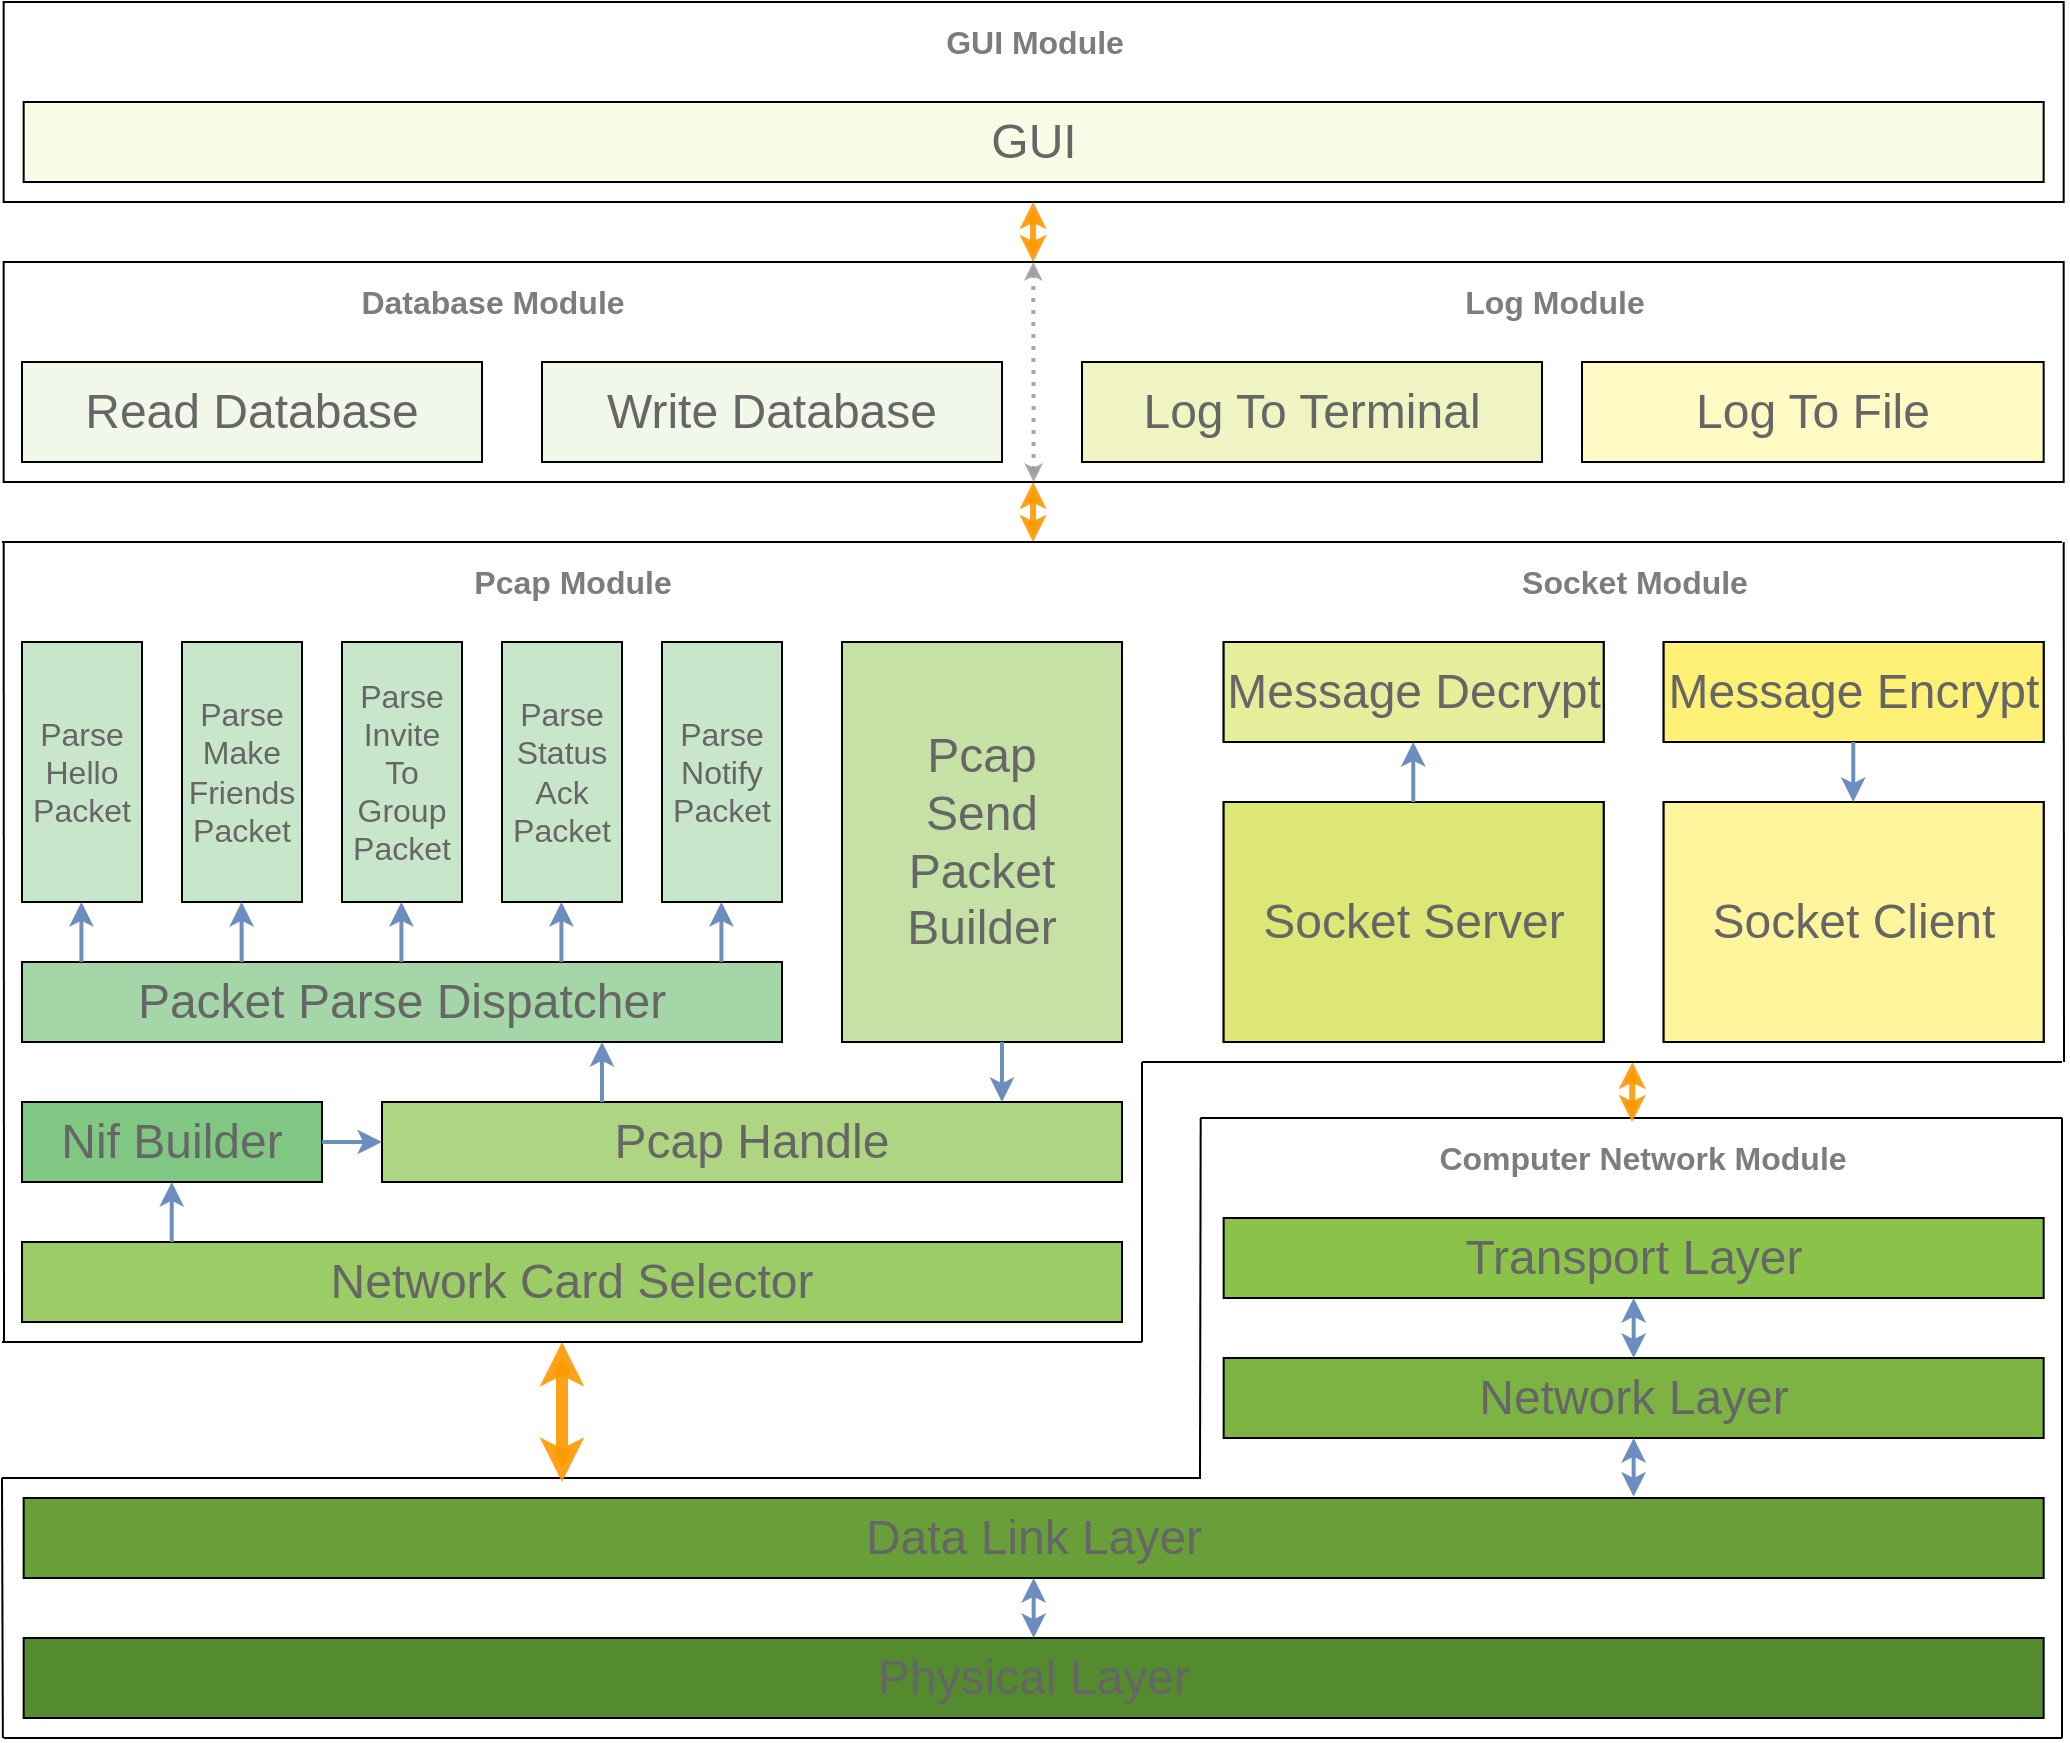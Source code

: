 <mxfile version="14.6.6" type="github">
  <diagram id="JCKB8MocDSN7x97dPDkK" name="Page-1">
    <mxGraphModel dx="865" dy="483" grid="1" gridSize="10" guides="1" tooltips="1" connect="1" arrows="1" fold="1" page="1" pageScale="1" pageWidth="1654" pageHeight="2336" math="0" shadow="0">
      <root>
        <mxCell id="0" />
        <mxCell id="1" parent="0" />
        <mxCell id="Dv_WCurl7W9lhUE-oqcY-136" value="" style="group" parent="1" vertex="1" connectable="0">
          <mxGeometry x="300.0" y="858" width="1030" height="310" as="geometry" />
        </mxCell>
        <mxCell id="Dv_WCurl7W9lhUE-oqcY-111" value="" style="group" parent="Dv_WCurl7W9lhUE-oqcY-136" vertex="1" connectable="0">
          <mxGeometry width="1030" height="310" as="geometry" />
        </mxCell>
        <mxCell id="Dv_WCurl7W9lhUE-oqcY-74" value="" style="endArrow=none;html=1;strokeWidth=1;" parent="Dv_WCurl7W9lhUE-oqcY-111" edge="1">
          <mxGeometry x="10.821" width="49.96" height="57.407" as="geometry">
            <mxPoint x="1030" y="310" as="sourcePoint" />
            <mxPoint x="0.829" y="310" as="targetPoint" />
          </mxGeometry>
        </mxCell>
        <mxCell id="Dv_WCurl7W9lhUE-oqcY-97" value="" style="endArrow=none;html=1;strokeWidth=1;" parent="Dv_WCurl7W9lhUE-oqcY-111" edge="1">
          <mxGeometry x="10.821" y="34.444" width="49.96" height="57.407" as="geometry">
            <mxPoint x="1030" y="310" as="sourcePoint" />
            <mxPoint x="1030" as="targetPoint" />
          </mxGeometry>
        </mxCell>
        <mxCell id="Dv_WCurl7W9lhUE-oqcY-98" value="" style="endArrow=none;html=1;strokeWidth=1;" parent="Dv_WCurl7W9lhUE-oqcY-111" edge="1">
          <mxGeometry x="-1019.179" y="195.185" width="49.96" height="57.407" as="geometry">
            <mxPoint x="0.43" y="310" as="sourcePoint" />
            <mxPoint x="5.684e-14" y="180" as="targetPoint" />
          </mxGeometry>
        </mxCell>
        <mxCell id="Dv_WCurl7W9lhUE-oqcY-99" value="" style="endArrow=none;html=1;strokeWidth=1;" parent="Dv_WCurl7W9lhUE-oqcY-111" edge="1">
          <mxGeometry x="-420.261" y="34.444" width="49.96" height="57.407" as="geometry">
            <mxPoint x="599" y="180" as="sourcePoint" />
            <mxPoint x="599.347" as="targetPoint" />
          </mxGeometry>
        </mxCell>
        <mxCell id="Dv_WCurl7W9lhUE-oqcY-106" value="" style="endArrow=none;html=1;strokeWidth=1;" parent="Dv_WCurl7W9lhUE-oqcY-111" edge="1">
          <mxGeometry x="9.991" y="-129.999" width="49.96" height="57.407" as="geometry">
            <mxPoint x="599.516" y="180.001" as="sourcePoint" />
            <mxPoint x="-0.001" y="180.001" as="targetPoint" />
          </mxGeometry>
        </mxCell>
        <mxCell id="Dv_WCurl7W9lhUE-oqcY-118" value="&lt;font style=&quot;font-size: 16px&quot; color=&quot;#7d7d7d&quot;&gt;&lt;b&gt;Computer Network Module&lt;/b&gt;&lt;/font&gt;" style="text;html=1;align=center;verticalAlign=middle;resizable=0;points=[];autosize=1;strokeColor=none;" parent="Dv_WCurl7W9lhUE-oqcY-111" vertex="1">
          <mxGeometry x="710" y="10" width="220" height="20" as="geometry" />
        </mxCell>
        <mxCell id="Dv_WCurl7W9lhUE-oqcY-96" value="" style="endArrow=none;html=1;strokeWidth=1;" parent="Dv_WCurl7W9lhUE-oqcY-111" edge="1">
          <mxGeometry x="610" y="-270" width="50" height="50" as="geometry">
            <mxPoint x="1030" as="sourcePoint" />
            <mxPoint x="599.17" as="targetPoint" />
          </mxGeometry>
        </mxCell>
        <mxCell id="Dv_WCurl7W9lhUE-oqcY-141" value="" style="endArrow=classic;startArrow=classic;html=1;shadow=0;startSize=3;endSize=3;targetPerimeterSpacing=0;strokeWidth=6;fillColor=#FFD966;opacity=90;strokeColor=#ff9800;" parent="Dv_WCurl7W9lhUE-oqcY-111" edge="1">
          <mxGeometry width="50" height="50" relative="1" as="geometry">
            <mxPoint x="280.0" y="182" as="sourcePoint" />
            <mxPoint x="280.0" y="112" as="targetPoint" />
          </mxGeometry>
        </mxCell>
        <mxCell id="Dv_WCurl7W9lhUE-oqcY-23" value="&lt;font color=&quot;#666666&quot;&gt;&lt;span style=&quot;font-size: 24px&quot;&gt;Data Link Layer&lt;/span&gt;&lt;/font&gt;" style="rounded=0;whiteSpace=wrap;html=1;strokeColor=#000000;strokeWidth=1;fillColor=#689f38;" parent="Dv_WCurl7W9lhUE-oqcY-136" vertex="1">
          <mxGeometry x="10.83" y="190" width="1010" height="40" as="geometry" />
        </mxCell>
        <mxCell id="Dv_WCurl7W9lhUE-oqcY-25" value="&lt;font color=&quot;#666666&quot;&gt;&lt;span style=&quot;font-size: 24px&quot;&gt;Physical Layer&lt;/span&gt;&lt;/font&gt;" style="rounded=0;whiteSpace=wrap;html=1;strokeColor=#000000;strokeWidth=1;fillColor=#558b2f;" parent="Dv_WCurl7W9lhUE-oqcY-136" vertex="1">
          <mxGeometry x="10.83" y="260" width="1010" height="40" as="geometry" />
        </mxCell>
        <mxCell id="Dv_WCurl7W9lhUE-oqcY-79" value="&lt;span style=&quot;color: rgb(102 , 102 , 102) ; font-size: 24px&quot;&gt;Transport Layer&lt;/span&gt;" style="rounded=0;whiteSpace=wrap;html=1;strokeColor=#000000;strokeWidth=1;fillColor=#8bc34a;" parent="Dv_WCurl7W9lhUE-oqcY-136" vertex="1">
          <mxGeometry x="610.83" y="50" width="410" height="40" as="geometry" />
        </mxCell>
        <mxCell id="Dv_WCurl7W9lhUE-oqcY-80" value="&lt;span style=&quot;color: rgb(102 , 102 , 102) ; font-size: 24px&quot;&gt;Network Layer&lt;/span&gt;" style="rounded=0;whiteSpace=wrap;html=1;strokeColor=#000000;strokeWidth=1;fillColor=#7cb342;" parent="Dv_WCurl7W9lhUE-oqcY-136" vertex="1">
          <mxGeometry x="610.83" y="120" width="410" height="40" as="geometry" />
        </mxCell>
        <mxCell id="Ce9Gu9uSPslVF8kowTiv-31" value="" style="endArrow=classic;html=1;strokeWidth=2;fillColor=#dae8fc;strokeColor=#6c8ebf;startArrow=classic;startFill=1;entryX=0.5;entryY=1;entryDx=0;entryDy=0;exitX=0.5;exitY=0;exitDx=0;exitDy=0;" edge="1" parent="Dv_WCurl7W9lhUE-oqcY-136" source="Dv_WCurl7W9lhUE-oqcY-80" target="Dv_WCurl7W9lhUE-oqcY-79">
          <mxGeometry x="460.25" y="-88" width="50" height="50" as="geometry">
            <mxPoint x="819.96" y="122" as="sourcePoint" />
            <mxPoint x="819.96" y="92" as="targetPoint" />
          </mxGeometry>
        </mxCell>
        <mxCell id="Ce9Gu9uSPslVF8kowTiv-32" value="" style="endArrow=classic;html=1;strokeWidth=2;fillColor=#dae8fc;strokeColor=#6c8ebf;startArrow=classic;startFill=1;exitX=0.797;exitY=-0.016;exitDx=0;exitDy=0;exitPerimeter=0;entryX=0.5;entryY=1;entryDx=0;entryDy=0;" edge="1" parent="Dv_WCurl7W9lhUE-oqcY-136" source="Dv_WCurl7W9lhUE-oqcY-23" target="Dv_WCurl7W9lhUE-oqcY-80">
          <mxGeometry x="160.08" y="-874.32" width="50" height="50" as="geometry">
            <mxPoint x="819.76" y="191.92" as="sourcePoint" />
            <mxPoint x="820" y="160" as="targetPoint" />
          </mxGeometry>
        </mxCell>
        <mxCell id="Ce9Gu9uSPslVF8kowTiv-33" value="" style="endArrow=classic;html=1;strokeWidth=2;fillColor=#dae8fc;strokeColor=#6c8ebf;startArrow=classic;startFill=1;entryX=0.5;entryY=1;entryDx=0;entryDy=0;exitX=0.5;exitY=0;exitDx=0;exitDy=0;" edge="1" parent="Dv_WCurl7W9lhUE-oqcY-136" source="Dv_WCurl7W9lhUE-oqcY-25" target="Dv_WCurl7W9lhUE-oqcY-23">
          <mxGeometry x="-144.73" y="-806.32" width="50" height="50" as="geometry">
            <mxPoint x="514.95" y="259.92" as="sourcePoint" />
            <mxPoint x="514.95" y="230.0" as="targetPoint" />
          </mxGeometry>
        </mxCell>
        <mxCell id="Dv_WCurl7W9lhUE-oqcY-94" value="" style="group" parent="1" vertex="1" connectable="0">
          <mxGeometry x="300.83" y="300" width="1030" height="100" as="geometry" />
        </mxCell>
        <mxCell id="Dv_WCurl7W9lhUE-oqcY-93" value="" style="rounded=0;whiteSpace=wrap;html=1;strokeColor=#000000;strokeWidth=1;fillColor=none;gradientColor=none;" parent="Dv_WCurl7W9lhUE-oqcY-94" vertex="1">
          <mxGeometry width="1030" height="100" as="geometry" />
        </mxCell>
        <mxCell id="Dv_WCurl7W9lhUE-oqcY-41" value="&lt;font color=&quot;#666666&quot;&gt;&lt;span style=&quot;font-size: 24px&quot;&gt;GUI&lt;/span&gt;&lt;/font&gt;" style="rounded=0;whiteSpace=wrap;html=1;strokeColor=#000000;fillColor=#f9fbe7;" parent="Dv_WCurl7W9lhUE-oqcY-94" vertex="1">
          <mxGeometry x="10" y="50" width="1010" height="40" as="geometry" />
        </mxCell>
        <mxCell id="Dv_WCurl7W9lhUE-oqcY-123" value="&lt;font style=&quot;font-size: 16px&quot; color=&quot;#7d7d7d&quot;&gt;&lt;b&gt;GUI Module&lt;/b&gt;&lt;/font&gt;" style="text;html=1;align=center;verticalAlign=middle;resizable=0;points=[];autosize=1;strokeColor=none;" parent="Dv_WCurl7W9lhUE-oqcY-94" vertex="1">
          <mxGeometry x="465.0" y="10" width="100" height="20" as="geometry" />
        </mxCell>
        <mxCell id="Dv_WCurl7W9lhUE-oqcY-142" value="" style="endArrow=classic;startArrow=classic;html=1;shadow=0;startSize=4;endSize=4;targetPerimeterSpacing=0;strokeWidth=3;fillColor=#FFD966;opacity=90;entryX=0.5;entryY=1;entryDx=0;entryDy=0;strokeColor=#ff9800;" parent="1" edge="1">
          <mxGeometry width="50" height="50" relative="1" as="geometry">
            <mxPoint x="1115" y="860" as="sourcePoint" />
            <mxPoint x="1115.24" y="830.0" as="targetPoint" />
          </mxGeometry>
        </mxCell>
        <mxCell id="Dv_WCurl7W9lhUE-oqcY-147" value="" style="endArrow=classic;startArrow=classic;html=1;shadow=0;startSize=4;endSize=4;targetPerimeterSpacing=0;strokeWidth=3;fillColor=#FFD966;opacity=90;entryX=0.018;entryY=1.031;entryDx=0;entryDy=0;entryPerimeter=0;strokeColor=#ff9800;" parent="1" edge="1">
          <mxGeometry width="50" height="50" relative="1" as="geometry">
            <mxPoint x="815.54" y="430" as="sourcePoint" />
            <mxPoint x="815.54" y="400" as="targetPoint" />
          </mxGeometry>
        </mxCell>
        <mxCell id="Dv_WCurl7W9lhUE-oqcY-145" value="" style="endArrow=classic;startArrow=classic;html=1;shadow=0;startSize=4;endSize=4;targetPerimeterSpacing=0;strokeWidth=3;fillColor=#FFD966;opacity=90;entryX=0.018;entryY=1.031;entryDx=0;entryDy=0;entryPerimeter=0;strokeColor=#ff9800;" parent="1" edge="1">
          <mxGeometry width="50" height="50" relative="1" as="geometry">
            <mxPoint x="815.54" y="570" as="sourcePoint" />
            <mxPoint x="815.54" y="540.0" as="targetPoint" />
          </mxGeometry>
        </mxCell>
        <mxCell id="Dv_WCurl7W9lhUE-oqcY-28" value="&lt;font color=&quot;#666666&quot;&gt;&lt;span style=&quot;font-size: 24px&quot;&gt;Socket Server&lt;/span&gt;&lt;/font&gt;" style="rounded=0;whiteSpace=wrap;html=1;strokeColor=#000000;strokeWidth=1;fillColor=#dce775;" parent="1" vertex="1">
          <mxGeometry x="910.83" y="700" width="190" height="120" as="geometry" />
        </mxCell>
        <mxCell id="Dv_WCurl7W9lhUE-oqcY-30" value="&lt;span style=&quot;color: rgb(102 , 102 , 102) ; font-size: 24px&quot;&gt;Socket Client&lt;/span&gt;" style="rounded=0;whiteSpace=wrap;html=1;strokeColor=#000000;strokeWidth=1;fillColor=#fff59d;" parent="1" vertex="1">
          <mxGeometry x="1130.83" y="700" width="190" height="120" as="geometry" />
        </mxCell>
        <mxCell id="Dv_WCurl7W9lhUE-oqcY-31" value="&lt;span style=&quot;color: rgb(102 , 102 , 102) ; font-size: 24px&quot;&gt;Message Decrypt&lt;/span&gt;" style="rounded=0;whiteSpace=wrap;html=1;strokeColor=#000000;strokeWidth=1;fillColor=#e6ee9c;" parent="1" vertex="1">
          <mxGeometry x="910.83" y="620" width="190" height="50" as="geometry" />
        </mxCell>
        <mxCell id="Dv_WCurl7W9lhUE-oqcY-32" value="&lt;span style=&quot;color: rgb(102 , 102 , 102) ; font-size: 24px&quot;&gt;Message Encrypt&lt;/span&gt;" style="rounded=0;whiteSpace=wrap;html=1;strokeColor=#000000;strokeWidth=1;fillColor=#fff176;" parent="1" vertex="1">
          <mxGeometry x="1130.83" y="620" width="190" height="50" as="geometry" />
        </mxCell>
        <mxCell id="Dv_WCurl7W9lhUE-oqcY-10" value="&lt;font style=&quot;font-size: 24px&quot; color=&quot;#666666&quot;&gt;Nif Builder&lt;/font&gt;" style="rounded=0;whiteSpace=wrap;html=1;strokeWidth=1;fillColor=#81c784;" parent="1" vertex="1">
          <mxGeometry x="310" y="850" width="150" height="40" as="geometry" />
        </mxCell>
        <mxCell id="Dv_WCurl7W9lhUE-oqcY-11" value="&lt;font color=&quot;#666666&quot;&gt;&lt;span style=&quot;font-size: 24px&quot;&gt;Pcap Handle&lt;/span&gt;&lt;/font&gt;" style="rounded=0;whiteSpace=wrap;html=1;strokeWidth=1;fillColor=#aed581;" parent="1" vertex="1">
          <mxGeometry x="490" y="850" width="370" height="40" as="geometry" />
        </mxCell>
        <mxCell id="Dv_WCurl7W9lhUE-oqcY-16" value="&lt;font color=&quot;#666666&quot;&gt;&lt;span style=&quot;font-size: 24px&quot;&gt;Packet Parse Dispatcher&lt;/span&gt;&lt;/font&gt;" style="rounded=0;whiteSpace=wrap;html=1;strokeColor=#000000;strokeWidth=1;fillColor=#a5d6a7;" parent="1" vertex="1">
          <mxGeometry x="310" y="780" width="380" height="40" as="geometry" />
        </mxCell>
        <mxCell id="Dv_WCurl7W9lhUE-oqcY-17" value="&lt;span style=&quot;color: rgb(102 , 102 , 102) ; font-size: 24px&quot;&gt;Pcap&lt;br&gt;Send&lt;br&gt;Packet&lt;br&gt;Builder&lt;br&gt;&lt;/span&gt;" style="rounded=0;whiteSpace=wrap;html=1;strokeColor=#000000;strokeWidth=1;fillColor=#c5e1a5;" parent="1" vertex="1">
          <mxGeometry x="720" y="620" width="140" height="200" as="geometry" />
        </mxCell>
        <mxCell id="Dv_WCurl7W9lhUE-oqcY-18" value="&lt;span style=&quot;color: rgb(102 , 102 , 102) ; font-size: 16px&quot;&gt;Parse&lt;br&gt;Hello&lt;br&gt;Packet&lt;br&gt;&lt;/span&gt;" style="rounded=0;whiteSpace=wrap;html=1;strokeColor=#000000;strokeWidth=1;fillColor=#c8e6c9;" parent="1" vertex="1">
          <mxGeometry x="310" y="620" width="60" height="130" as="geometry" />
        </mxCell>
        <mxCell id="Dv_WCurl7W9lhUE-oqcY-19" value="&lt;span style=&quot;color: rgb(102 , 102 , 102) ; font-size: 16px&quot;&gt;Parse&lt;/span&gt;&lt;br style=&quot;color: rgb(102 , 102 , 102) ; font-size: 16px&quot;&gt;&lt;font color=&quot;#666666&quot;&gt;&lt;span style=&quot;font-size: 16px&quot;&gt;Make&lt;br&gt;Friends&lt;/span&gt;&lt;/font&gt;&lt;br style=&quot;color: rgb(102 , 102 , 102) ; font-size: 16px&quot;&gt;&lt;span style=&quot;color: rgb(102 , 102 , 102) ; font-size: 16px&quot;&gt;Packet&lt;/span&gt;" style="rounded=0;whiteSpace=wrap;html=1;strokeColor=#000000;strokeWidth=1;fillColor=#c8e6c9;" parent="1" vertex="1">
          <mxGeometry x="390" y="620" width="60" height="130" as="geometry" />
        </mxCell>
        <mxCell id="Dv_WCurl7W9lhUE-oqcY-20" value="&lt;span style=&quot;color: rgb(102 , 102 , 102) ; font-size: 16px&quot;&gt;Parse&lt;/span&gt;&lt;br style=&quot;color: rgb(102 , 102 , 102) ; font-size: 16px&quot;&gt;&lt;span style=&quot;color: rgb(102 , 102 , 102) ; font-size: 16px&quot;&gt;Invite&lt;br&gt;&lt;/span&gt;&lt;span style=&quot;color: rgb(102 , 102 , 102) ; font-size: 16px&quot;&gt;To&lt;br&gt;&lt;/span&gt;&lt;font color=&quot;#666666&quot;&gt;&lt;span style=&quot;font-size: 16px&quot;&gt;Group&lt;/span&gt;&lt;/font&gt;&lt;br style=&quot;color: rgb(102 , 102 , 102) ; font-size: 16px&quot;&gt;&lt;span style=&quot;color: rgb(102 , 102 , 102) ; font-size: 16px&quot;&gt;Packet&lt;/span&gt;" style="rounded=0;whiteSpace=wrap;html=1;strokeColor=#000000;strokeWidth=1;fillColor=#c8e6c9;" parent="1" vertex="1">
          <mxGeometry x="470" y="620" width="60" height="130" as="geometry" />
        </mxCell>
        <mxCell id="Dv_WCurl7W9lhUE-oqcY-21" value="&lt;span style=&quot;color: rgb(102 , 102 , 102) ; font-size: 16px&quot;&gt;Parse&lt;/span&gt;&lt;br style=&quot;color: rgb(102 , 102 , 102) ; font-size: 16px&quot;&gt;&lt;span style=&quot;color: rgb(102 , 102 , 102) ; font-size: 16px&quot;&gt;Status&lt;br&gt;&lt;/span&gt;&lt;font color=&quot;#666666&quot;&gt;&lt;span style=&quot;font-size: 16px&quot;&gt;Ack&lt;/span&gt;&lt;/font&gt;&lt;br style=&quot;color: rgb(102 , 102 , 102) ; font-size: 16px&quot;&gt;&lt;span style=&quot;color: rgb(102 , 102 , 102) ; font-size: 16px&quot;&gt;Packet&lt;/span&gt;" style="rounded=0;whiteSpace=wrap;html=1;strokeColor=#000000;strokeWidth=1;fillColor=#c8e6c9;" parent="1" vertex="1">
          <mxGeometry x="550" y="620" width="60" height="130" as="geometry" />
        </mxCell>
        <mxCell id="Dv_WCurl7W9lhUE-oqcY-22" value="&lt;span style=&quot;color: rgb(102 , 102 , 102) ; font-size: 16px&quot;&gt;Parse&lt;/span&gt;&lt;br style=&quot;color: rgb(102 , 102 , 102) ; font-size: 16px&quot;&gt;&lt;font color=&quot;#666666&quot;&gt;&lt;span style=&quot;font-size: 16px&quot;&gt;Notify&lt;/span&gt;&lt;/font&gt;&lt;br style=&quot;color: rgb(102 , 102 , 102) ; font-size: 16px&quot;&gt;&lt;span style=&quot;color: rgb(102 , 102 , 102) ; font-size: 16px&quot;&gt;Packet&lt;/span&gt;" style="rounded=0;whiteSpace=wrap;html=1;strokeColor=#000000;strokeWidth=1;fillColor=#c8e6c9;" parent="1" vertex="1">
          <mxGeometry x="630" y="620" width="60" height="130" as="geometry" />
        </mxCell>
        <mxCell id="Dv_WCurl7W9lhUE-oqcY-9" value="&lt;font style=&quot;font-size: 24px&quot; color=&quot;#666666&quot;&gt;Network Card Selector&lt;/font&gt;" style="rounded=0;whiteSpace=wrap;html=1;strokeWidth=1;fillColor=#9ccc65;" parent="1" vertex="1">
          <mxGeometry x="310" y="920" width="550" height="40" as="geometry" />
        </mxCell>
        <mxCell id="Dv_WCurl7W9lhUE-oqcY-119" value="&lt;font style=&quot;font-size: 16px&quot; color=&quot;#7d7d7d&quot;&gt;&lt;b&gt;Pcap Module&lt;/b&gt;&lt;/font&gt;" style="text;html=1;align=center;verticalAlign=middle;resizable=0;points=[];autosize=1;strokeColor=none;" parent="1" vertex="1">
          <mxGeometry x="530" y="580" width="110" height="20" as="geometry" />
        </mxCell>
        <mxCell id="Ce9Gu9uSPslVF8kowTiv-1" value="" style="endArrow=classic;html=1;strokeWidth=2;fillColor=#dae8fc;strokeColor=#6c8ebf;" edge="1" parent="1">
          <mxGeometry x="300" y="570" width="50" height="50" as="geometry">
            <mxPoint x="384.86" y="920" as="sourcePoint" />
            <mxPoint x="384.86" y="890" as="targetPoint" />
          </mxGeometry>
        </mxCell>
        <mxCell id="Ce9Gu9uSPslVF8kowTiv-2" value="" style="endArrow=classic;html=1;strokeWidth=2;fillColor=#dae8fc;strokeColor=#6c8ebf;entryX=0;entryY=0.5;entryDx=0;entryDy=0;exitX=1;exitY=0.5;exitDx=0;exitDy=0;" edge="1" parent="1" source="Dv_WCurl7W9lhUE-oqcY-10" target="Dv_WCurl7W9lhUE-oqcY-11">
          <mxGeometry x="300" y="570" width="50" height="50" as="geometry">
            <mxPoint x="470" y="900" as="sourcePoint" />
            <mxPoint x="470" y="870" as="targetPoint" />
          </mxGeometry>
        </mxCell>
        <mxCell id="Ce9Gu9uSPslVF8kowTiv-3" value="" style="endArrow=classic;html=1;strokeWidth=2;fillColor=#dae8fc;strokeColor=#6c8ebf;" edge="1" parent="1">
          <mxGeometry x="300" y="570" width="50" height="50" as="geometry">
            <mxPoint x="600.0" y="850" as="sourcePoint" />
            <mxPoint x="600.0" y="820" as="targetPoint" />
          </mxGeometry>
        </mxCell>
        <mxCell id="Ce9Gu9uSPslVF8kowTiv-4" value="" style="endArrow=classic;html=1;strokeWidth=2;fillColor=#dae8fc;strokeColor=#6c8ebf;" edge="1" parent="1">
          <mxGeometry x="300" y="570" width="50" height="50" as="geometry">
            <mxPoint x="419.8" y="780" as="sourcePoint" />
            <mxPoint x="419.8" y="750" as="targetPoint" />
          </mxGeometry>
        </mxCell>
        <mxCell id="Ce9Gu9uSPslVF8kowTiv-5" value="" style="endArrow=classic;html=1;strokeWidth=2;fillColor=#dae8fc;strokeColor=#6c8ebf;" edge="1" parent="1">
          <mxGeometry x="300" y="570" width="50" height="50" as="geometry">
            <mxPoint x="339.71" y="780" as="sourcePoint" />
            <mxPoint x="339.71" y="750" as="targetPoint" />
          </mxGeometry>
        </mxCell>
        <mxCell id="Ce9Gu9uSPslVF8kowTiv-6" value="" style="endArrow=classic;html=1;strokeWidth=2;fillColor=#dae8fc;strokeColor=#6c8ebf;" edge="1" parent="1">
          <mxGeometry x="300" y="570" width="50" height="50" as="geometry">
            <mxPoint x="499.71" y="780" as="sourcePoint" />
            <mxPoint x="499.71" y="750" as="targetPoint" />
          </mxGeometry>
        </mxCell>
        <mxCell id="Ce9Gu9uSPslVF8kowTiv-7" value="" style="endArrow=classic;html=1;strokeWidth=2;fillColor=#dae8fc;strokeColor=#6c8ebf;" edge="1" parent="1">
          <mxGeometry x="300" y="570" width="50" height="50" as="geometry">
            <mxPoint x="579.71" y="780" as="sourcePoint" />
            <mxPoint x="579.71" y="750" as="targetPoint" />
          </mxGeometry>
        </mxCell>
        <mxCell id="Ce9Gu9uSPslVF8kowTiv-8" value="" style="endArrow=classic;html=1;strokeWidth=2;fillColor=#dae8fc;strokeColor=#6c8ebf;" edge="1" parent="1">
          <mxGeometry x="300" y="570" width="50" height="50" as="geometry">
            <mxPoint x="659.71" y="780" as="sourcePoint" />
            <mxPoint x="659.71" y="750" as="targetPoint" />
          </mxGeometry>
        </mxCell>
        <mxCell id="Ce9Gu9uSPslVF8kowTiv-9" value="" style="endArrow=none;html=1;strokeWidth=2;fillColor=#dae8fc;strokeColor=#6c8ebf;endFill=0;startArrow=classic;startFill=1;" edge="1" parent="1">
          <mxGeometry x="300" y="570" width="50" height="50" as="geometry">
            <mxPoint x="800.0" y="850" as="sourcePoint" />
            <mxPoint x="800.0" y="820" as="targetPoint" />
          </mxGeometry>
        </mxCell>
        <mxCell id="Dv_WCurl7W9lhUE-oqcY-120" value="&lt;font style=&quot;font-size: 16px&quot; color=&quot;#7d7d7d&quot;&gt;&lt;b&gt;Socket Module&lt;/b&gt;&lt;/font&gt;" style="text;html=1;align=center;verticalAlign=middle;resizable=0;points=[];autosize=1;strokeColor=none;" parent="1" vertex="1">
          <mxGeometry x="1050.83" y="580" width="130" height="20" as="geometry" />
        </mxCell>
        <mxCell id="Ce9Gu9uSPslVF8kowTiv-10" value="&lt;span style=&quot;color: rgb(102 , 102 , 102) ; font-size: 24px&quot;&gt;Socket Client&lt;/span&gt;" style="rounded=0;whiteSpace=wrap;html=1;strokeColor=#000000;strokeWidth=1;fillColor=#fff59d;" vertex="1" parent="1">
          <mxGeometry x="1130.83" y="700" width="190" height="120" as="geometry" />
        </mxCell>
        <mxCell id="Ce9Gu9uSPslVF8kowTiv-11" value="&lt;span style=&quot;color: rgb(102 , 102 , 102) ; font-size: 24px&quot;&gt;Message Encrypt&lt;/span&gt;" style="rounded=0;whiteSpace=wrap;html=1;strokeColor=#000000;strokeWidth=1;fillColor=#fff176;" vertex="1" parent="1">
          <mxGeometry x="1130.83" y="620" width="190" height="50" as="geometry" />
        </mxCell>
        <mxCell id="Ce9Gu9uSPslVF8kowTiv-12" value="&lt;span style=&quot;color: rgb(102 , 102 , 102) ; font-size: 24px&quot;&gt;Message Decrypt&lt;/span&gt;" style="rounded=0;whiteSpace=wrap;html=1;strokeColor=#000000;strokeWidth=1;fillColor=#e6ee9c;" vertex="1" parent="1">
          <mxGeometry x="910.83" y="620" width="190" height="50" as="geometry" />
        </mxCell>
        <mxCell id="Ce9Gu9uSPslVF8kowTiv-13" value="&lt;font color=&quot;#666666&quot;&gt;&lt;span style=&quot;font-size: 24px&quot;&gt;Socket Server&lt;/span&gt;&lt;/font&gt;" style="rounded=0;whiteSpace=wrap;html=1;strokeColor=#000000;strokeWidth=1;fillColor=#dce775;" vertex="1" parent="1">
          <mxGeometry x="910.83" y="700" width="190" height="120" as="geometry" />
        </mxCell>
        <mxCell id="Ce9Gu9uSPslVF8kowTiv-19" value="" style="endArrow=none;html=1;strokeWidth=1;" edge="1" parent="1">
          <mxGeometry width="50" height="50" relative="1" as="geometry">
            <mxPoint x="301" y="970" as="sourcePoint" />
            <mxPoint x="300.83" y="570" as="targetPoint" />
          </mxGeometry>
        </mxCell>
        <mxCell id="Ce9Gu9uSPslVF8kowTiv-21" value="" style="endArrow=none;html=1;strokeWidth=1;" edge="1" parent="1">
          <mxGeometry width="50" height="50" relative="1" as="geometry">
            <mxPoint x="1331" y="830" as="sourcePoint" />
            <mxPoint x="1330.83" y="570" as="targetPoint" />
          </mxGeometry>
        </mxCell>
        <mxCell id="Ce9Gu9uSPslVF8kowTiv-22" value="" style="endArrow=none;html=1;strokeWidth=1;" edge="1" parent="1">
          <mxGeometry width="50" height="50" relative="1" as="geometry">
            <mxPoint x="300" y="570" as="sourcePoint" />
            <mxPoint x="1330" y="570" as="targetPoint" />
          </mxGeometry>
        </mxCell>
        <mxCell id="Ce9Gu9uSPslVF8kowTiv-23" value="" style="endArrow=none;html=1;strokeWidth=1;" edge="1" parent="1">
          <mxGeometry width="50" height="50" relative="1" as="geometry">
            <mxPoint x="870" y="970" as="sourcePoint" />
            <mxPoint x="300" y="970" as="targetPoint" />
          </mxGeometry>
        </mxCell>
        <mxCell id="Ce9Gu9uSPslVF8kowTiv-25" value="" style="endArrow=none;html=1;strokeWidth=1;" edge="1" parent="1">
          <mxGeometry width="50" height="50" relative="1" as="geometry">
            <mxPoint x="870" y="970" as="sourcePoint" />
            <mxPoint x="870" y="830" as="targetPoint" />
          </mxGeometry>
        </mxCell>
        <mxCell id="Ce9Gu9uSPslVF8kowTiv-26" value="" style="endArrow=none;html=1;strokeWidth=1;" edge="1" parent="1">
          <mxGeometry width="50" height="50" relative="1" as="geometry">
            <mxPoint x="870" y="830" as="sourcePoint" />
            <mxPoint x="1330" y="830" as="targetPoint" />
          </mxGeometry>
        </mxCell>
        <mxCell id="Ce9Gu9uSPslVF8kowTiv-15" value="" style="rounded=0;whiteSpace=wrap;html=1;fillColor=none;" vertex="1" parent="1">
          <mxGeometry x="300.83" y="430" width="1030" height="110" as="geometry" />
        </mxCell>
        <mxCell id="Dv_WCurl7W9lhUE-oqcY-36" value="&lt;font color=&quot;#666666&quot;&gt;&lt;span style=&quot;font-size: 24px&quot;&gt;Read Database&lt;/span&gt;&lt;/font&gt;" style="rounded=0;whiteSpace=wrap;html=1;strokeColor=#000000;fillColor=#f1f8e9;" parent="1" vertex="1">
          <mxGeometry x="310" y="480" width="230" height="50" as="geometry" />
        </mxCell>
        <mxCell id="Dv_WCurl7W9lhUE-oqcY-37" value="&lt;font color=&quot;#666666&quot;&gt;&lt;span style=&quot;font-size: 24px&quot;&gt;Write Database&lt;/span&gt;&lt;/font&gt;" style="rounded=0;whiteSpace=wrap;html=1;strokeColor=#000000;fillColor=#f1f8e9;" parent="1" vertex="1">
          <mxGeometry x="570" y="480" width="230" height="50" as="geometry" />
        </mxCell>
        <mxCell id="Dv_WCurl7W9lhUE-oqcY-121" value="&lt;font style=&quot;font-size: 16px&quot; color=&quot;#7d7d7d&quot;&gt;&lt;b&gt;Database Module&lt;/b&gt;&lt;/font&gt;" style="text;html=1;align=center;verticalAlign=middle;resizable=0;points=[];autosize=1;strokeColor=none;" parent="1" vertex="1">
          <mxGeometry x="470" y="440" width="150" height="20" as="geometry" />
        </mxCell>
        <mxCell id="Dv_WCurl7W9lhUE-oqcY-89" value="&lt;font color=&quot;#666666&quot;&gt;&lt;span style=&quot;font-size: 24px&quot;&gt;Log To Terminal&lt;/span&gt;&lt;/font&gt;" style="rounded=0;whiteSpace=wrap;html=1;strokeColor=#000000;fillColor=#f0f4c3;" parent="1" vertex="1">
          <mxGeometry x="840" y="480" width="230" height="50" as="geometry" />
        </mxCell>
        <mxCell id="Dv_WCurl7W9lhUE-oqcY-90" value="&lt;span style=&quot;color: rgb(102 , 102 , 102) ; font-size: 24px&quot;&gt;Log To File&lt;/span&gt;" style="rounded=0;whiteSpace=wrap;html=1;strokeColor=#000000;fillColor=#fff9c4;" parent="1" vertex="1">
          <mxGeometry x="1090" y="480" width="230.83" height="50" as="geometry" />
        </mxCell>
        <mxCell id="Dv_WCurl7W9lhUE-oqcY-122" value="&lt;font style=&quot;font-size: 16px&quot; color=&quot;#7d7d7d&quot;&gt;&lt;b&gt;Log Module&lt;/b&gt;&lt;/font&gt;" style="text;html=1;align=center;verticalAlign=middle;resizable=0;points=[];autosize=1;strokeColor=none;" parent="1" vertex="1">
          <mxGeometry x="1020.83" y="440" width="110" height="20" as="geometry" />
        </mxCell>
        <mxCell id="Ce9Gu9uSPslVF8kowTiv-27" value="" style="endArrow=classic;startArrow=classic;html=1;shadow=0;startSize=3;endSize=3;targetPerimeterSpacing=0;strokeWidth=2;fillColor=#fad7ac;opacity=90;entryX=0.018;entryY=1.031;entryDx=0;entryDy=0;entryPerimeter=0;exitX=0.5;exitY=1;exitDx=0;exitDy=0;strokeColor=#9e9e9e;dashed=1;dashPattern=1 2;" edge="1" parent="1" source="Ce9Gu9uSPslVF8kowTiv-15">
          <mxGeometry width="50" height="50" relative="1" as="geometry">
            <mxPoint x="815.63" y="460" as="sourcePoint" />
            <mxPoint x="815.63" y="430" as="targetPoint" />
          </mxGeometry>
        </mxCell>
        <mxCell id="Ce9Gu9uSPslVF8kowTiv-28" value="" style="endArrow=classic;html=1;strokeWidth=2;fillColor=#dae8fc;strokeColor=#6c8ebf;" edge="1" parent="1">
          <mxGeometry x="645.92" y="490" width="50" height="50" as="geometry">
            <mxPoint x="1005.63" y="700" as="sourcePoint" />
            <mxPoint x="1005.63" y="670" as="targetPoint" />
          </mxGeometry>
        </mxCell>
        <mxCell id="Ce9Gu9uSPslVF8kowTiv-30" value="" style="endArrow=none;html=1;strokeWidth=2;fillColor=#dae8fc;strokeColor=#6c8ebf;endFill=0;startArrow=classic;startFill=1;" edge="1" parent="1">
          <mxGeometry x="865.92" y="490" width="50" height="50" as="geometry">
            <mxPoint x="1225.63" y="700" as="sourcePoint" />
            <mxPoint x="1225.63" y="670" as="targetPoint" />
          </mxGeometry>
        </mxCell>
      </root>
    </mxGraphModel>
  </diagram>
</mxfile>
